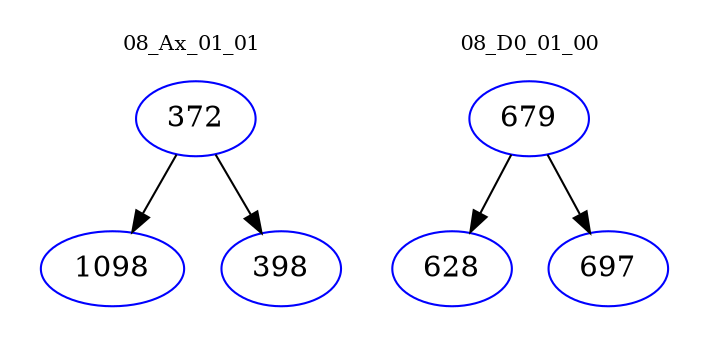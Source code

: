 digraph{
subgraph cluster_0 {
color = white
label = "08_Ax_01_01";
fontsize=10;
T0_372 [label="372", color="blue"]
T0_372 -> T0_1098 [color="black"]
T0_1098 [label="1098", color="blue"]
T0_372 -> T0_398 [color="black"]
T0_398 [label="398", color="blue"]
}
subgraph cluster_1 {
color = white
label = "08_D0_01_00";
fontsize=10;
T1_679 [label="679", color="blue"]
T1_679 -> T1_628 [color="black"]
T1_628 [label="628", color="blue"]
T1_679 -> T1_697 [color="black"]
T1_697 [label="697", color="blue"]
}
}
